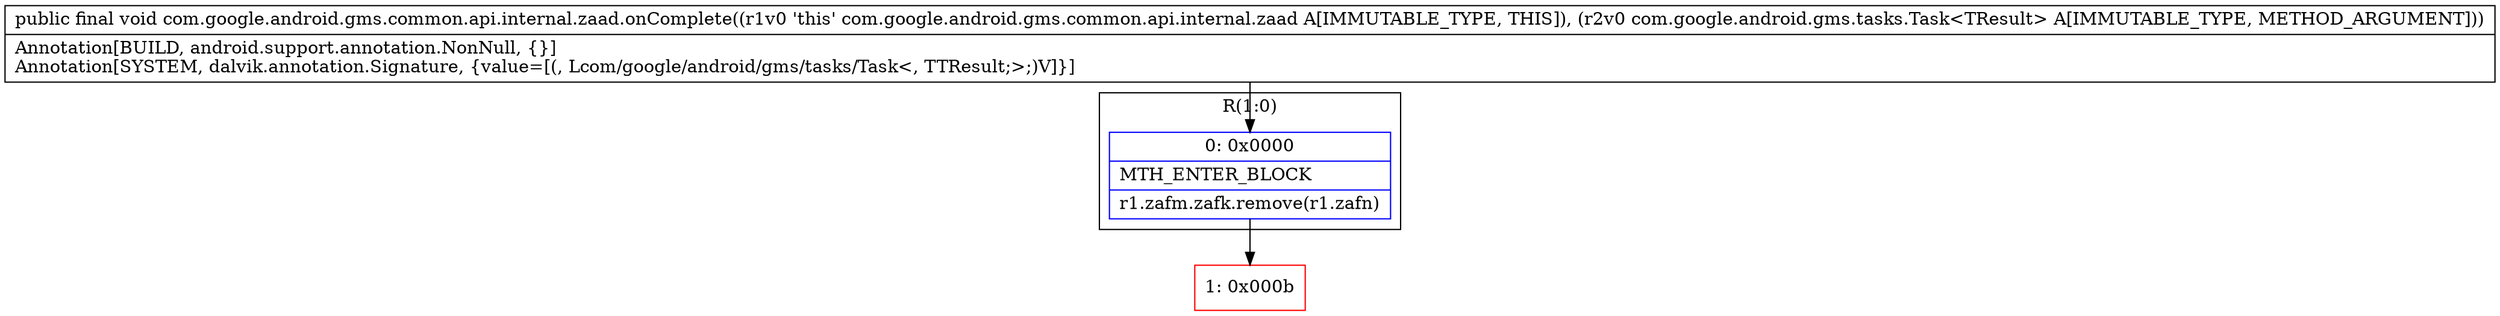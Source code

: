 digraph "CFG forcom.google.android.gms.common.api.internal.zaad.onComplete(Lcom\/google\/android\/gms\/tasks\/Task;)V" {
subgraph cluster_Region_457616932 {
label = "R(1:0)";
node [shape=record,color=blue];
Node_0 [shape=record,label="{0\:\ 0x0000|MTH_ENTER_BLOCK\l|r1.zafm.zafk.remove(r1.zafn)\l}"];
}
Node_1 [shape=record,color=red,label="{1\:\ 0x000b}"];
MethodNode[shape=record,label="{public final void com.google.android.gms.common.api.internal.zaad.onComplete((r1v0 'this' com.google.android.gms.common.api.internal.zaad A[IMMUTABLE_TYPE, THIS]), (r2v0 com.google.android.gms.tasks.Task\<TResult\> A[IMMUTABLE_TYPE, METHOD_ARGUMENT]))  | Annotation[BUILD, android.support.annotation.NonNull, \{\}]\lAnnotation[SYSTEM, dalvik.annotation.Signature, \{value=[(, Lcom\/google\/android\/gms\/tasks\/Task\<, TTResult;\>;)V]\}]\l}"];
MethodNode -> Node_0;
Node_0 -> Node_1;
}

